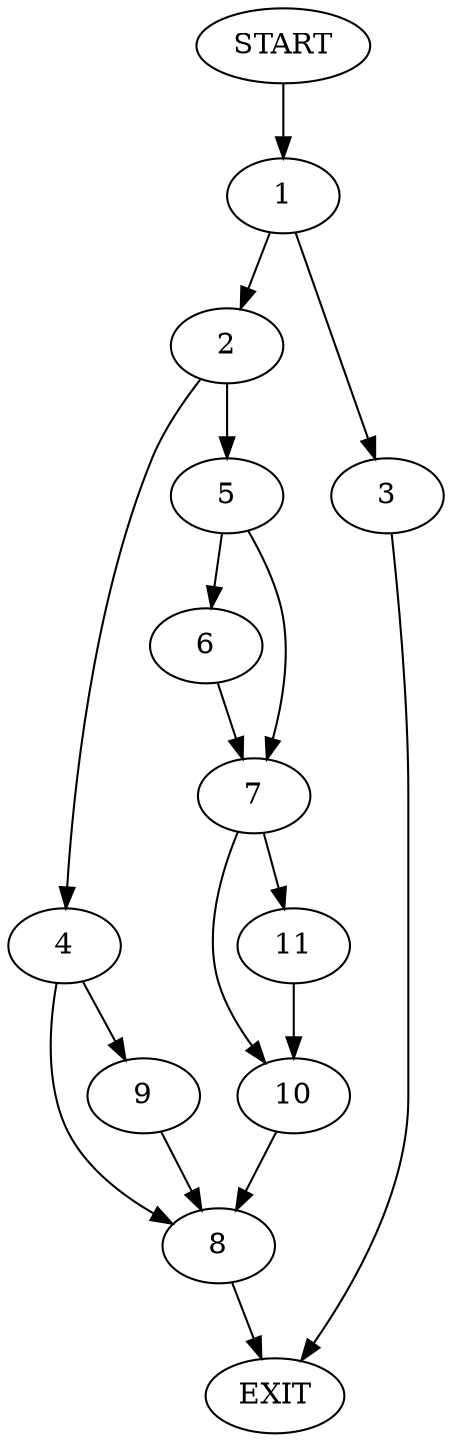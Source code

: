 digraph {
0 [label="START"]
12 [label="EXIT"]
0 -> 1
1 -> 2
1 -> 3
3 -> 12
2 -> 4
2 -> 5
5 -> 6
5 -> 7
4 -> 8
4 -> 9
6 -> 7
7 -> 10
7 -> 11
11 -> 10
10 -> 8
8 -> 12
9 -> 8
}
